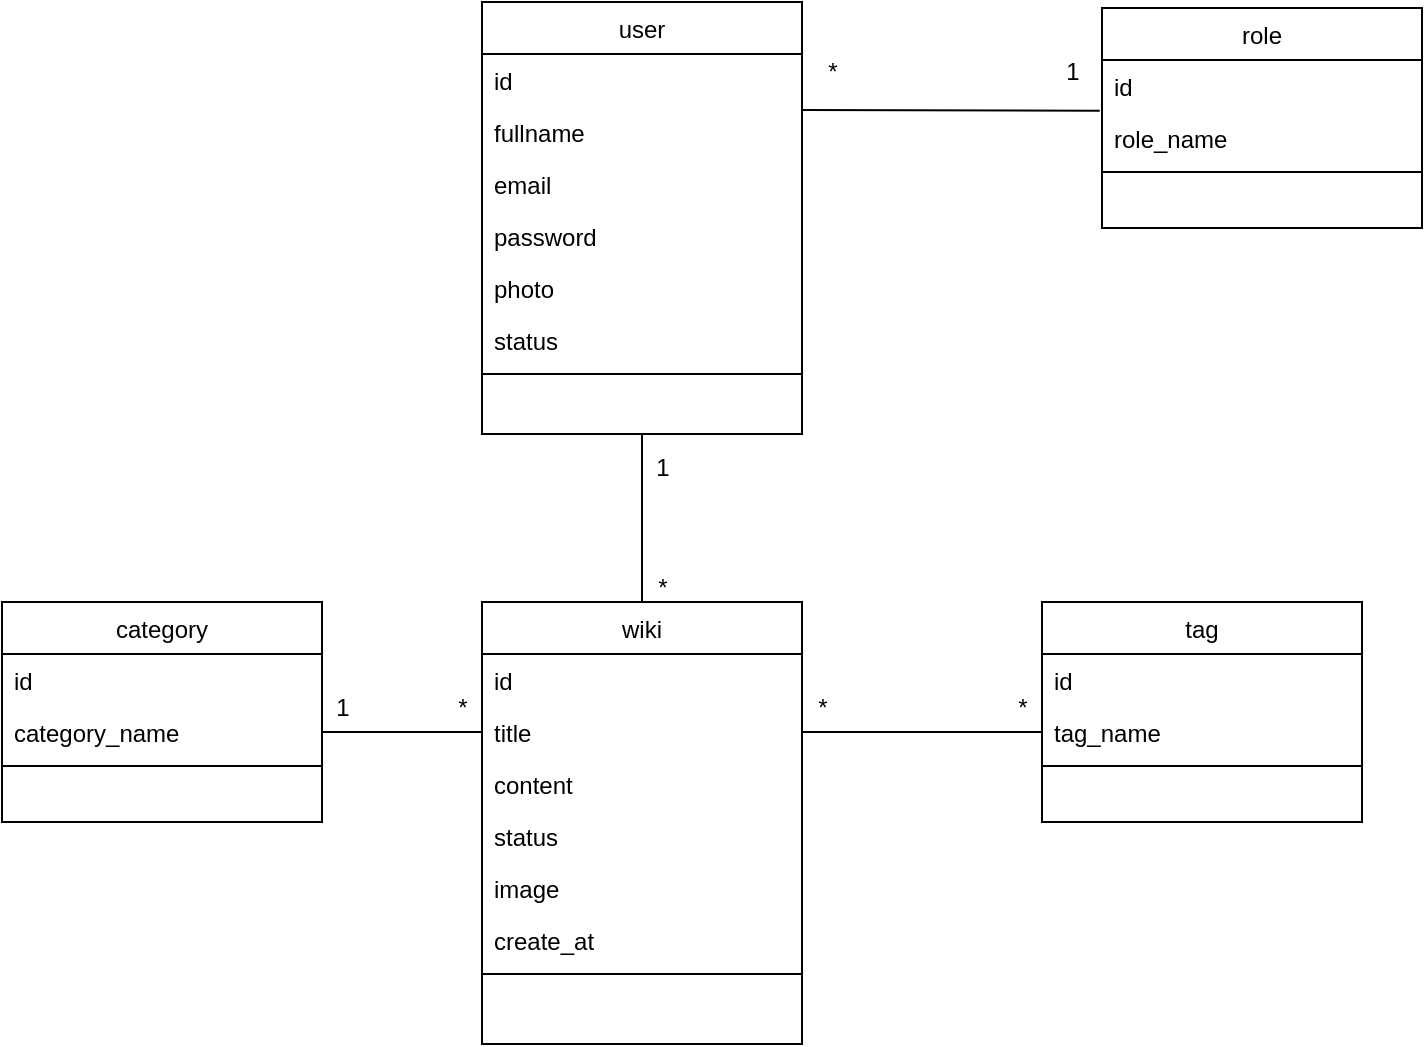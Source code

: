 <mxfile version="22.1.18" type="device">
  <diagram id="C5RBs43oDa-KdzZeNtuy" name="Page-1">
    <mxGraphModel dx="1434" dy="820" grid="1" gridSize="10" guides="1" tooltips="1" connect="1" arrows="1" fold="1" page="1" pageScale="1" pageWidth="827" pageHeight="1169" math="0" shadow="0">
      <root>
        <mxCell id="WIyWlLk6GJQsqaUBKTNV-0" />
        <mxCell id="WIyWlLk6GJQsqaUBKTNV-1" parent="WIyWlLk6GJQsqaUBKTNV-0" />
        <mxCell id="zkfFHV4jXpPFQw0GAbJ--17" value="user" style="swimlane;fontStyle=0;align=center;verticalAlign=top;childLayout=stackLayout;horizontal=1;startSize=26;horizontalStack=0;resizeParent=1;resizeLast=0;collapsible=1;marginBottom=0;rounded=0;shadow=0;strokeWidth=1;" parent="WIyWlLk6GJQsqaUBKTNV-1" vertex="1">
          <mxGeometry x="318" y="369" width="160" height="216" as="geometry">
            <mxRectangle x="550" y="140" width="160" height="26" as="alternateBounds" />
          </mxGeometry>
        </mxCell>
        <mxCell id="zkfFHV4jXpPFQw0GAbJ--21" value="id" style="text;align=left;verticalAlign=top;spacingLeft=4;spacingRight=4;overflow=hidden;rotatable=0;points=[[0,0.5],[1,0.5]];portConstraint=eastwest;rounded=0;shadow=0;html=0;" parent="zkfFHV4jXpPFQw0GAbJ--17" vertex="1">
          <mxGeometry y="26" width="160" height="26" as="geometry" />
        </mxCell>
        <mxCell id="zkfFHV4jXpPFQw0GAbJ--18" value="fullname" style="text;align=left;verticalAlign=top;spacingLeft=4;spacingRight=4;overflow=hidden;rotatable=0;points=[[0,0.5],[1,0.5]];portConstraint=eastwest;" parent="zkfFHV4jXpPFQw0GAbJ--17" vertex="1">
          <mxGeometry y="52" width="160" height="26" as="geometry" />
        </mxCell>
        <mxCell id="zkfFHV4jXpPFQw0GAbJ--19" value="email" style="text;align=left;verticalAlign=top;spacingLeft=4;spacingRight=4;overflow=hidden;rotatable=0;points=[[0,0.5],[1,0.5]];portConstraint=eastwest;rounded=0;shadow=0;html=0;" parent="zkfFHV4jXpPFQw0GAbJ--17" vertex="1">
          <mxGeometry y="78" width="160" height="26" as="geometry" />
        </mxCell>
        <mxCell id="zkfFHV4jXpPFQw0GAbJ--20" value="password" style="text;align=left;verticalAlign=top;spacingLeft=4;spacingRight=4;overflow=hidden;rotatable=0;points=[[0,0.5],[1,0.5]];portConstraint=eastwest;rounded=0;shadow=0;html=0;" parent="zkfFHV4jXpPFQw0GAbJ--17" vertex="1">
          <mxGeometry y="104" width="160" height="26" as="geometry" />
        </mxCell>
        <mxCell id="zkfFHV4jXpPFQw0GAbJ--22" value="photo" style="text;align=left;verticalAlign=top;spacingLeft=4;spacingRight=4;overflow=hidden;rotatable=0;points=[[0,0.5],[1,0.5]];portConstraint=eastwest;rounded=0;shadow=0;html=0;" parent="zkfFHV4jXpPFQw0GAbJ--17" vertex="1">
          <mxGeometry y="130" width="160" height="26" as="geometry" />
        </mxCell>
        <mxCell id="4BK9gUmoGSgsOC5kkv59-0" value="status" style="text;align=left;verticalAlign=top;spacingLeft=4;spacingRight=4;overflow=hidden;rotatable=0;points=[[0,0.5],[1,0.5]];portConstraint=eastwest;rounded=0;shadow=0;html=0;" vertex="1" parent="zkfFHV4jXpPFQw0GAbJ--17">
          <mxGeometry y="156" width="160" height="26" as="geometry" />
        </mxCell>
        <mxCell id="zkfFHV4jXpPFQw0GAbJ--23" value="" style="line;html=1;strokeWidth=1;align=left;verticalAlign=middle;spacingTop=-1;spacingLeft=3;spacingRight=3;rotatable=0;labelPosition=right;points=[];portConstraint=eastwest;" parent="zkfFHV4jXpPFQw0GAbJ--17" vertex="1">
          <mxGeometry y="182" width="160" height="8" as="geometry" />
        </mxCell>
        <mxCell id="AyQ5eEN-J5Dn6RVC_EwC-0" value="wiki" style="swimlane;fontStyle=0;align=center;verticalAlign=top;childLayout=stackLayout;horizontal=1;startSize=26;horizontalStack=0;resizeParent=1;resizeLast=0;collapsible=1;marginBottom=0;rounded=0;shadow=0;strokeWidth=1;" parent="WIyWlLk6GJQsqaUBKTNV-1" vertex="1">
          <mxGeometry x="318" y="669" width="160" height="221" as="geometry">
            <mxRectangle x="550" y="140" width="160" height="26" as="alternateBounds" />
          </mxGeometry>
        </mxCell>
        <mxCell id="AyQ5eEN-J5Dn6RVC_EwC-1" value="id" style="text;align=left;verticalAlign=top;spacingLeft=4;spacingRight=4;overflow=hidden;rotatable=0;points=[[0,0.5],[1,0.5]];portConstraint=eastwest;rounded=0;shadow=0;html=0;" parent="AyQ5eEN-J5Dn6RVC_EwC-0" vertex="1">
          <mxGeometry y="26" width="160" height="26" as="geometry" />
        </mxCell>
        <mxCell id="AyQ5eEN-J5Dn6RVC_EwC-2" value="title" style="text;align=left;verticalAlign=top;spacingLeft=4;spacingRight=4;overflow=hidden;rotatable=0;points=[[0,0.5],[1,0.5]];portConstraint=eastwest;" parent="AyQ5eEN-J5Dn6RVC_EwC-0" vertex="1">
          <mxGeometry y="52" width="160" height="26" as="geometry" />
        </mxCell>
        <mxCell id="AyQ5eEN-J5Dn6RVC_EwC-3" value="content" style="text;align=left;verticalAlign=top;spacingLeft=4;spacingRight=4;overflow=hidden;rotatable=0;points=[[0,0.5],[1,0.5]];portConstraint=eastwest;rounded=0;shadow=0;html=0;" parent="AyQ5eEN-J5Dn6RVC_EwC-0" vertex="1">
          <mxGeometry y="78" width="160" height="26" as="geometry" />
        </mxCell>
        <mxCell id="0n_MSwLOcdpfFdYjgE---1" value="status" style="text;align=left;verticalAlign=top;spacingLeft=4;spacingRight=4;overflow=hidden;rotatable=0;points=[[0,0.5],[1,0.5]];portConstraint=eastwest;rounded=0;shadow=0;html=0;" parent="AyQ5eEN-J5Dn6RVC_EwC-0" vertex="1">
          <mxGeometry y="104" width="160" height="26" as="geometry" />
        </mxCell>
        <mxCell id="0n_MSwLOcdpfFdYjgE---2" value="image" style="text;align=left;verticalAlign=top;spacingLeft=4;spacingRight=4;overflow=hidden;rotatable=0;points=[[0,0.5],[1,0.5]];portConstraint=eastwest;rounded=0;shadow=0;html=0;" parent="AyQ5eEN-J5Dn6RVC_EwC-0" vertex="1">
          <mxGeometry y="130" width="160" height="26" as="geometry" />
        </mxCell>
        <mxCell id="0n_MSwLOcdpfFdYjgE---5" value="create_at" style="text;align=left;verticalAlign=top;spacingLeft=4;spacingRight=4;overflow=hidden;rotatable=0;points=[[0,0.5],[1,0.5]];portConstraint=eastwest;rounded=0;shadow=0;html=0;" parent="AyQ5eEN-J5Dn6RVC_EwC-0" vertex="1">
          <mxGeometry y="156" width="160" height="26" as="geometry" />
        </mxCell>
        <mxCell id="AyQ5eEN-J5Dn6RVC_EwC-6" value="" style="line;html=1;strokeWidth=1;align=left;verticalAlign=middle;spacingTop=-1;spacingLeft=3;spacingRight=3;rotatable=0;labelPosition=right;points=[];portConstraint=eastwest;" parent="AyQ5eEN-J5Dn6RVC_EwC-0" vertex="1">
          <mxGeometry y="182" width="160" height="8" as="geometry" />
        </mxCell>
        <mxCell id="AyQ5eEN-J5Dn6RVC_EwC-7" value="role" style="swimlane;fontStyle=0;align=center;verticalAlign=top;childLayout=stackLayout;horizontal=1;startSize=26;horizontalStack=0;resizeParent=1;resizeLast=0;collapsible=1;marginBottom=0;rounded=0;shadow=0;strokeWidth=1;" parent="WIyWlLk6GJQsqaUBKTNV-1" vertex="1">
          <mxGeometry x="628" y="372" width="160" height="110" as="geometry">
            <mxRectangle x="550" y="140" width="160" height="26" as="alternateBounds" />
          </mxGeometry>
        </mxCell>
        <mxCell id="AyQ5eEN-J5Dn6RVC_EwC-8" value="id" style="text;align=left;verticalAlign=top;spacingLeft=4;spacingRight=4;overflow=hidden;rotatable=0;points=[[0,0.5],[1,0.5]];portConstraint=eastwest;rounded=0;shadow=0;html=0;" parent="AyQ5eEN-J5Dn6RVC_EwC-7" vertex="1">
          <mxGeometry y="26" width="160" height="26" as="geometry" />
        </mxCell>
        <mxCell id="AyQ5eEN-J5Dn6RVC_EwC-9" value="role_name" style="text;align=left;verticalAlign=top;spacingLeft=4;spacingRight=4;overflow=hidden;rotatable=0;points=[[0,0.5],[1,0.5]];portConstraint=eastwest;" parent="AyQ5eEN-J5Dn6RVC_EwC-7" vertex="1">
          <mxGeometry y="52" width="160" height="26" as="geometry" />
        </mxCell>
        <mxCell id="AyQ5eEN-J5Dn6RVC_EwC-13" value="" style="line;html=1;strokeWidth=1;align=left;verticalAlign=middle;spacingTop=-1;spacingLeft=3;spacingRight=3;rotatable=0;labelPosition=right;points=[];portConstraint=eastwest;" parent="AyQ5eEN-J5Dn6RVC_EwC-7" vertex="1">
          <mxGeometry y="78" width="160" height="8" as="geometry" />
        </mxCell>
        <mxCell id="AyQ5eEN-J5Dn6RVC_EwC-14" value="category" style="swimlane;fontStyle=0;align=center;verticalAlign=top;childLayout=stackLayout;horizontal=1;startSize=26;horizontalStack=0;resizeParent=1;resizeLast=0;collapsible=1;marginBottom=0;rounded=0;shadow=0;strokeWidth=1;" parent="WIyWlLk6GJQsqaUBKTNV-1" vertex="1">
          <mxGeometry x="78" y="669" width="160" height="110" as="geometry">
            <mxRectangle x="550" y="140" width="160" height="26" as="alternateBounds" />
          </mxGeometry>
        </mxCell>
        <mxCell id="AyQ5eEN-J5Dn6RVC_EwC-15" value="id" style="text;align=left;verticalAlign=top;spacingLeft=4;spacingRight=4;overflow=hidden;rotatable=0;points=[[0,0.5],[1,0.5]];portConstraint=eastwest;rounded=0;shadow=0;html=0;" parent="AyQ5eEN-J5Dn6RVC_EwC-14" vertex="1">
          <mxGeometry y="26" width="160" height="26" as="geometry" />
        </mxCell>
        <mxCell id="AyQ5eEN-J5Dn6RVC_EwC-16" value="category_name" style="text;align=left;verticalAlign=top;spacingLeft=4;spacingRight=4;overflow=hidden;rotatable=0;points=[[0,0.5],[1,0.5]];portConstraint=eastwest;" parent="AyQ5eEN-J5Dn6RVC_EwC-14" vertex="1">
          <mxGeometry y="52" width="160" height="26" as="geometry" />
        </mxCell>
        <mxCell id="AyQ5eEN-J5Dn6RVC_EwC-18" value="" style="line;html=1;strokeWidth=1;align=left;verticalAlign=middle;spacingTop=-1;spacingLeft=3;spacingRight=3;rotatable=0;labelPosition=right;points=[];portConstraint=eastwest;" parent="AyQ5eEN-J5Dn6RVC_EwC-14" vertex="1">
          <mxGeometry y="78" width="160" height="8" as="geometry" />
        </mxCell>
        <mxCell id="AyQ5eEN-J5Dn6RVC_EwC-19" value="tag" style="swimlane;fontStyle=0;align=center;verticalAlign=top;childLayout=stackLayout;horizontal=1;startSize=26;horizontalStack=0;resizeParent=1;resizeLast=0;collapsible=1;marginBottom=0;rounded=0;shadow=0;strokeWidth=1;" parent="WIyWlLk6GJQsqaUBKTNV-1" vertex="1">
          <mxGeometry x="598" y="669" width="160" height="110" as="geometry">
            <mxRectangle x="550" y="140" width="160" height="26" as="alternateBounds" />
          </mxGeometry>
        </mxCell>
        <mxCell id="AyQ5eEN-J5Dn6RVC_EwC-20" value="id" style="text;align=left;verticalAlign=top;spacingLeft=4;spacingRight=4;overflow=hidden;rotatable=0;points=[[0,0.5],[1,0.5]];portConstraint=eastwest;rounded=0;shadow=0;html=0;" parent="AyQ5eEN-J5Dn6RVC_EwC-19" vertex="1">
          <mxGeometry y="26" width="160" height="26" as="geometry" />
        </mxCell>
        <mxCell id="AyQ5eEN-J5Dn6RVC_EwC-21" value="tag_name" style="text;align=left;verticalAlign=top;spacingLeft=4;spacingRight=4;overflow=hidden;rotatable=0;points=[[0,0.5],[1,0.5]];portConstraint=eastwest;" parent="AyQ5eEN-J5Dn6RVC_EwC-19" vertex="1">
          <mxGeometry y="52" width="160" height="26" as="geometry" />
        </mxCell>
        <mxCell id="AyQ5eEN-J5Dn6RVC_EwC-23" value="" style="line;html=1;strokeWidth=1;align=left;verticalAlign=middle;spacingTop=-1;spacingLeft=3;spacingRight=3;rotatable=0;labelPosition=right;points=[];portConstraint=eastwest;" parent="AyQ5eEN-J5Dn6RVC_EwC-19" vertex="1">
          <mxGeometry y="78" width="160" height="8" as="geometry" />
        </mxCell>
        <mxCell id="AyQ5eEN-J5Dn6RVC_EwC-25" value="" style="endArrow=none;html=1;rounded=0;exitX=0.5;exitY=0;exitDx=0;exitDy=0;entryX=0.5;entryY=1;entryDx=0;entryDy=0;" parent="WIyWlLk6GJQsqaUBKTNV-1" source="AyQ5eEN-J5Dn6RVC_EwC-0" target="zkfFHV4jXpPFQw0GAbJ--17" edge="1">
          <mxGeometry width="50" height="50" relative="1" as="geometry">
            <mxPoint x="408" y="649" as="sourcePoint" />
            <mxPoint x="458" y="599" as="targetPoint" />
          </mxGeometry>
        </mxCell>
        <mxCell id="AyQ5eEN-J5Dn6RVC_EwC-27" value="" style="endArrow=none;html=1;rounded=0;exitX=1;exitY=0.25;exitDx=0;exitDy=0;entryX=-0.007;entryY=-0.026;entryDx=0;entryDy=0;entryPerimeter=0;" parent="WIyWlLk6GJQsqaUBKTNV-1" source="zkfFHV4jXpPFQw0GAbJ--17" target="AyQ5eEN-J5Dn6RVC_EwC-9" edge="1">
          <mxGeometry width="50" height="50" relative="1" as="geometry">
            <mxPoint x="528" y="469" as="sourcePoint" />
            <mxPoint x="578" y="419" as="targetPoint" />
          </mxGeometry>
        </mxCell>
        <mxCell id="AyQ5eEN-J5Dn6RVC_EwC-28" value="&lt;div&gt;1&lt;/div&gt;" style="text;html=1;align=center;verticalAlign=middle;resizable=0;points=[];autosize=1;strokeColor=none;fillColor=none;" parent="WIyWlLk6GJQsqaUBKTNV-1" vertex="1">
          <mxGeometry x="598" y="389" width="30" height="30" as="geometry" />
        </mxCell>
        <mxCell id="AyQ5eEN-J5Dn6RVC_EwC-29" value="&lt;div&gt;*&lt;/div&gt;" style="text;html=1;align=center;verticalAlign=middle;resizable=0;points=[];autosize=1;strokeColor=none;fillColor=none;" parent="WIyWlLk6GJQsqaUBKTNV-1" vertex="1">
          <mxGeometry x="478" y="389" width="30" height="30" as="geometry" />
        </mxCell>
        <mxCell id="AyQ5eEN-J5Dn6RVC_EwC-35" value="*" style="text;html=1;align=center;verticalAlign=middle;resizable=0;points=[];autosize=1;strokeColor=none;fillColor=none;" parent="WIyWlLk6GJQsqaUBKTNV-1" vertex="1">
          <mxGeometry x="393" y="647" width="30" height="30" as="geometry" />
        </mxCell>
        <mxCell id="AyQ5eEN-J5Dn6RVC_EwC-37" value="1" style="text;html=1;align=center;verticalAlign=middle;resizable=0;points=[];autosize=1;strokeColor=none;fillColor=none;" parent="WIyWlLk6GJQsqaUBKTNV-1" vertex="1">
          <mxGeometry x="393" y="587" width="30" height="30" as="geometry" />
        </mxCell>
        <mxCell id="AyQ5eEN-J5Dn6RVC_EwC-38" value="" style="endArrow=none;html=1;rounded=0;entryX=0;entryY=0.5;entryDx=0;entryDy=0;exitX=1;exitY=0.5;exitDx=0;exitDy=0;" parent="WIyWlLk6GJQsqaUBKTNV-1" source="AyQ5eEN-J5Dn6RVC_EwC-16" target="AyQ5eEN-J5Dn6RVC_EwC-2" edge="1">
          <mxGeometry width="50" height="50" relative="1" as="geometry">
            <mxPoint x="248" y="759" as="sourcePoint" />
            <mxPoint x="298" y="709" as="targetPoint" />
          </mxGeometry>
        </mxCell>
        <mxCell id="AyQ5eEN-J5Dn6RVC_EwC-39" value="" style="endArrow=none;html=1;rounded=0;exitX=1;exitY=0.5;exitDx=0;exitDy=0;entryX=0;entryY=0.5;entryDx=0;entryDy=0;" parent="WIyWlLk6GJQsqaUBKTNV-1" source="AyQ5eEN-J5Dn6RVC_EwC-2" target="AyQ5eEN-J5Dn6RVC_EwC-21" edge="1">
          <mxGeometry width="50" height="50" relative="1" as="geometry">
            <mxPoint x="508" y="769" as="sourcePoint" />
            <mxPoint x="558" y="719" as="targetPoint" />
          </mxGeometry>
        </mxCell>
        <mxCell id="AyQ5eEN-J5Dn6RVC_EwC-40" value="*" style="text;html=1;align=center;verticalAlign=middle;resizable=0;points=[];autosize=1;strokeColor=none;fillColor=none;" parent="WIyWlLk6GJQsqaUBKTNV-1" vertex="1">
          <mxGeometry x="293" y="707" width="30" height="30" as="geometry" />
        </mxCell>
        <mxCell id="AyQ5eEN-J5Dn6RVC_EwC-41" value="1" style="text;html=1;align=center;verticalAlign=middle;resizable=0;points=[];autosize=1;strokeColor=none;fillColor=none;" parent="WIyWlLk6GJQsqaUBKTNV-1" vertex="1">
          <mxGeometry x="233" y="707" width="30" height="30" as="geometry" />
        </mxCell>
        <mxCell id="AyQ5eEN-J5Dn6RVC_EwC-42" value="*" style="text;html=1;align=center;verticalAlign=middle;resizable=0;points=[];autosize=1;strokeColor=none;fillColor=none;" parent="WIyWlLk6GJQsqaUBKTNV-1" vertex="1">
          <mxGeometry x="573" y="707" width="30" height="30" as="geometry" />
        </mxCell>
        <mxCell id="AyQ5eEN-J5Dn6RVC_EwC-43" value="*" style="text;html=1;align=center;verticalAlign=middle;resizable=0;points=[];autosize=1;strokeColor=none;fillColor=none;" parent="WIyWlLk6GJQsqaUBKTNV-1" vertex="1">
          <mxGeometry x="473" y="707" width="30" height="30" as="geometry" />
        </mxCell>
      </root>
    </mxGraphModel>
  </diagram>
</mxfile>
